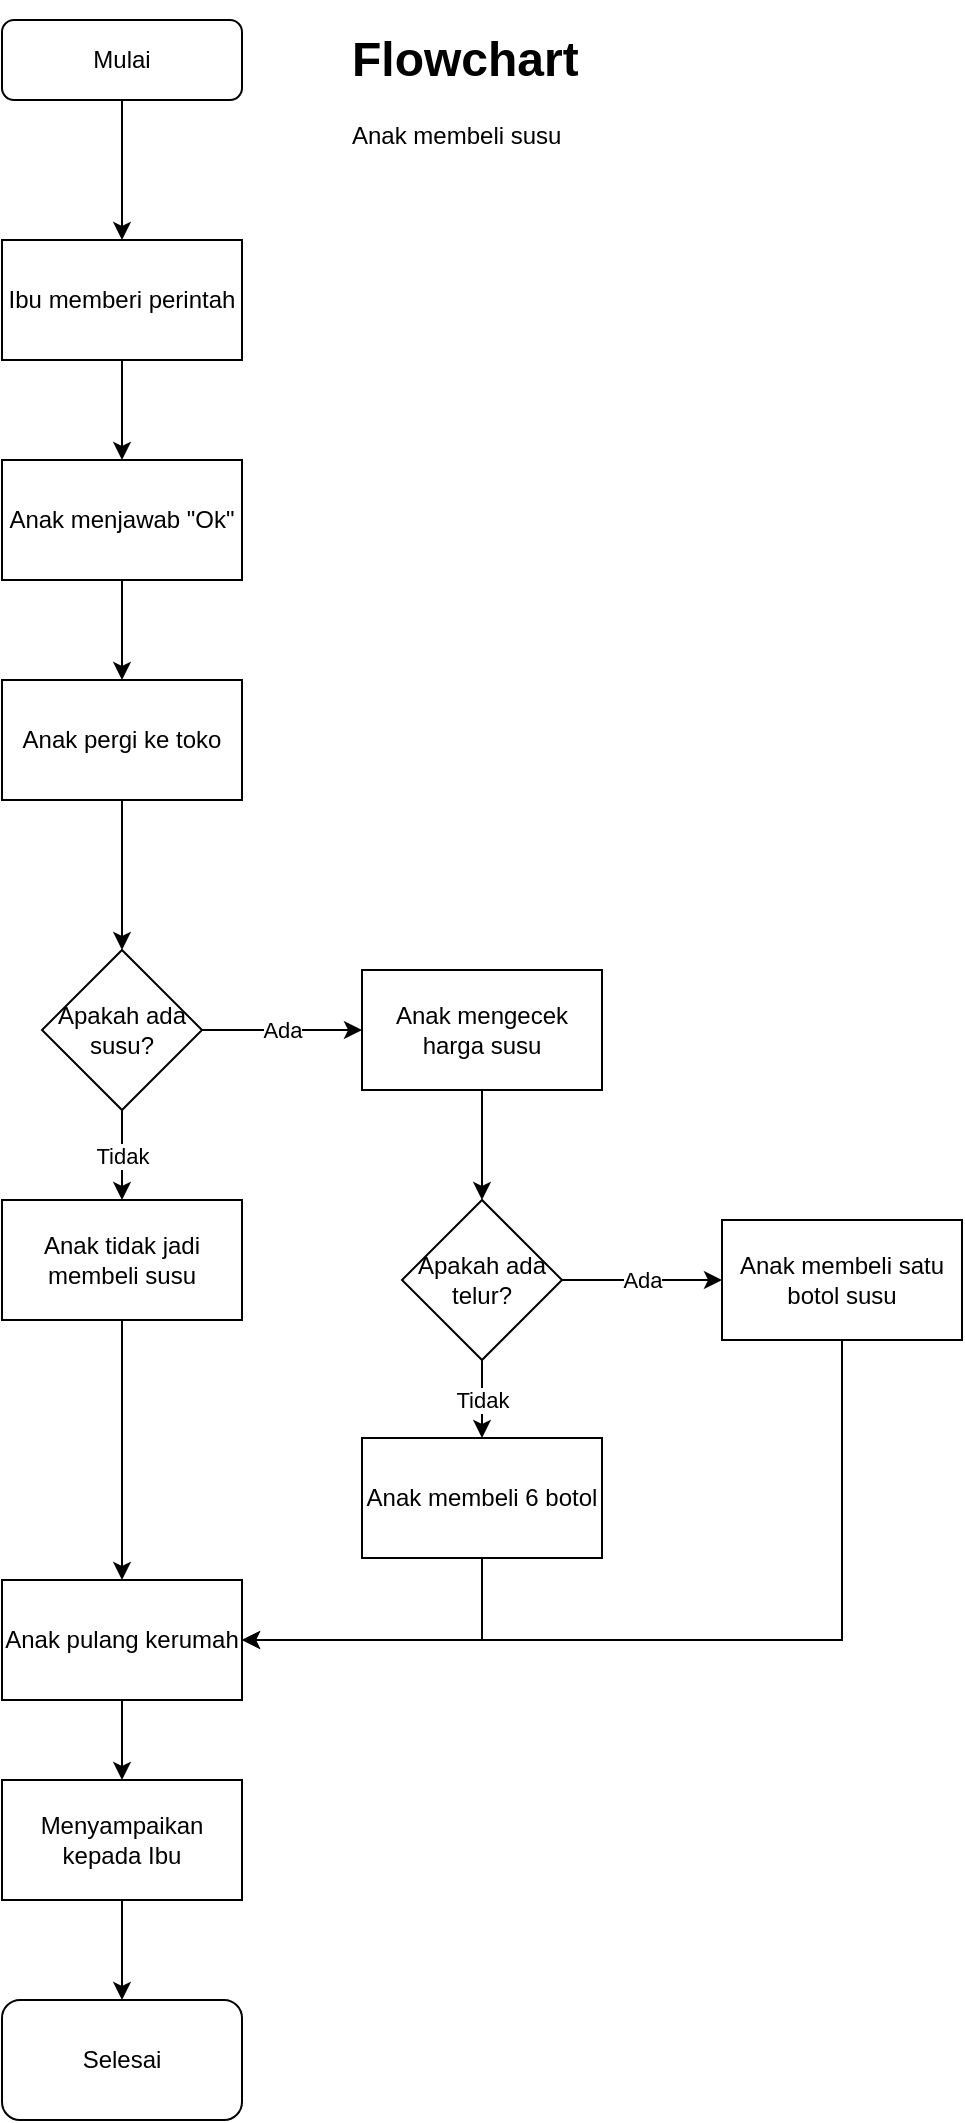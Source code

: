 <mxfile version="14.9.6" type="device" pages="2"><diagram id="C5RBs43oDa-KdzZeNtuy" name="Page-1"><mxGraphModel dx="868" dy="433" grid="1" gridSize="10" guides="1" tooltips="1" connect="1" arrows="1" fold="1" page="1" pageScale="1" pageWidth="827" pageHeight="1169" math="0" shadow="0"><root><mxCell id="WIyWlLk6GJQsqaUBKTNV-0"/><mxCell id="WIyWlLk6GJQsqaUBKTNV-1" parent="WIyWlLk6GJQsqaUBKTNV-0"/><mxCell id="idsEMVkd61rdrbUJtXhO-2" style="edgeStyle=orthogonalEdgeStyle;rounded=0;orthogonalLoop=1;jettySize=auto;html=1;exitX=0.5;exitY=1;exitDx=0;exitDy=0;entryX=0.5;entryY=0;entryDx=0;entryDy=0;" edge="1" parent="WIyWlLk6GJQsqaUBKTNV-1" source="WIyWlLk6GJQsqaUBKTNV-3" target="idsEMVkd61rdrbUJtXhO-9"><mxGeometry relative="1" as="geometry"><mxPoint x="220" y="149" as="targetPoint"/></mxGeometry></mxCell><mxCell id="WIyWlLk6GJQsqaUBKTNV-3" value="Mulai" style="rounded=1;whiteSpace=wrap;html=1;fontSize=12;glass=0;strokeWidth=1;shadow=0;" parent="WIyWlLk6GJQsqaUBKTNV-1" vertex="1"><mxGeometry x="160" y="49" width="120" height="40" as="geometry"/></mxCell><mxCell id="idsEMVkd61rdrbUJtXhO-7" style="edgeStyle=orthogonalEdgeStyle;rounded=0;orthogonalLoop=1;jettySize=auto;html=1;exitX=0.5;exitY=1;exitDx=0;exitDy=0;entryX=0.5;entryY=0;entryDx=0;entryDy=0;" edge="1" parent="WIyWlLk6GJQsqaUBKTNV-1" target="idsEMVkd61rdrbUJtXhO-5"><mxGeometry relative="1" as="geometry"><mxPoint x="220" y="240" as="sourcePoint"/></mxGeometry></mxCell><mxCell id="idsEMVkd61rdrbUJtXhO-8" style="edgeStyle=orthogonalEdgeStyle;rounded=0;orthogonalLoop=1;jettySize=auto;html=1;exitX=0.5;exitY=1;exitDx=0;exitDy=0;" edge="1" parent="WIyWlLk6GJQsqaUBKTNV-1" source="idsEMVkd61rdrbUJtXhO-5"><mxGeometry relative="1" as="geometry"><mxPoint x="220" y="400" as="targetPoint"/></mxGeometry></mxCell><mxCell id="idsEMVkd61rdrbUJtXhO-12" style="edgeStyle=orthogonalEdgeStyle;rounded=0;orthogonalLoop=1;jettySize=auto;html=1;exitX=0.5;exitY=1;exitDx=0;exitDy=0;" edge="1" parent="WIyWlLk6GJQsqaUBKTNV-1" source="idsEMVkd61rdrbUJtXhO-9" target="idsEMVkd61rdrbUJtXhO-10"><mxGeometry relative="1" as="geometry"/></mxCell><mxCell id="idsEMVkd61rdrbUJtXhO-9" value="&lt;span&gt;Ibu memberi perintah&lt;/span&gt;" style="rounded=0;whiteSpace=wrap;html=1;" vertex="1" parent="WIyWlLk6GJQsqaUBKTNV-1"><mxGeometry x="160" y="159" width="120" height="60" as="geometry"/></mxCell><mxCell id="idsEMVkd61rdrbUJtXhO-15" style="edgeStyle=orthogonalEdgeStyle;rounded=0;orthogonalLoop=1;jettySize=auto;html=1;exitX=0.5;exitY=1;exitDx=0;exitDy=0;entryX=0.5;entryY=0;entryDx=0;entryDy=0;" edge="1" parent="WIyWlLk6GJQsqaUBKTNV-1" source="idsEMVkd61rdrbUJtXhO-10" target="idsEMVkd61rdrbUJtXhO-13"><mxGeometry relative="1" as="geometry"/></mxCell><mxCell id="idsEMVkd61rdrbUJtXhO-10" value="&lt;span&gt;Anak menjawab &quot;Ok&quot;&lt;/span&gt;" style="rounded=0;whiteSpace=wrap;html=1;" vertex="1" parent="WIyWlLk6GJQsqaUBKTNV-1"><mxGeometry x="160" y="269" width="120" height="60" as="geometry"/></mxCell><mxCell id="idsEMVkd61rdrbUJtXhO-17" style="edgeStyle=orthogonalEdgeStyle;rounded=0;orthogonalLoop=1;jettySize=auto;html=1;exitX=0.5;exitY=1;exitDx=0;exitDy=0;entryX=0.5;entryY=0;entryDx=0;entryDy=0;" edge="1" parent="WIyWlLk6GJQsqaUBKTNV-1" source="idsEMVkd61rdrbUJtXhO-13" target="idsEMVkd61rdrbUJtXhO-16"><mxGeometry relative="1" as="geometry"/></mxCell><mxCell id="idsEMVkd61rdrbUJtXhO-13" value="Anak pergi ke toko" style="rounded=0;whiteSpace=wrap;html=1;" vertex="1" parent="WIyWlLk6GJQsqaUBKTNV-1"><mxGeometry x="160" y="379" width="120" height="60" as="geometry"/></mxCell><mxCell id="idsEMVkd61rdrbUJtXhO-21" value="Tidak" style="edgeStyle=orthogonalEdgeStyle;rounded=0;orthogonalLoop=1;jettySize=auto;html=1;exitX=0.5;exitY=1;exitDx=0;exitDy=0;entryX=0.5;entryY=0;entryDx=0;entryDy=0;" edge="1" parent="WIyWlLk6GJQsqaUBKTNV-1" source="idsEMVkd61rdrbUJtXhO-16" target="idsEMVkd61rdrbUJtXhO-19"><mxGeometry relative="1" as="geometry"/></mxCell><mxCell id="idsEMVkd61rdrbUJtXhO-23" value="Ada" style="edgeStyle=orthogonalEdgeStyle;rounded=0;orthogonalLoop=1;jettySize=auto;html=1;exitX=1;exitY=0.5;exitDx=0;exitDy=0;entryX=0;entryY=0.5;entryDx=0;entryDy=0;" edge="1" parent="WIyWlLk6GJQsqaUBKTNV-1" source="idsEMVkd61rdrbUJtXhO-16" target="idsEMVkd61rdrbUJtXhO-18"><mxGeometry relative="1" as="geometry"><Array as="points"><mxPoint x="300" y="554"/><mxPoint x="300" y="554"/></Array></mxGeometry></mxCell><mxCell id="idsEMVkd61rdrbUJtXhO-16" value="Apakah ada susu?" style="rhombus;whiteSpace=wrap;html=1;" vertex="1" parent="WIyWlLk6GJQsqaUBKTNV-1"><mxGeometry x="180" y="514" width="80" height="80" as="geometry"/></mxCell><mxCell id="idsEMVkd61rdrbUJtXhO-36" value="" style="edgeStyle=orthogonalEdgeStyle;rounded=0;orthogonalLoop=1;jettySize=auto;html=1;" edge="1" parent="WIyWlLk6GJQsqaUBKTNV-1" source="idsEMVkd61rdrbUJtXhO-18" target="idsEMVkd61rdrbUJtXhO-35"><mxGeometry relative="1" as="geometry"/></mxCell><mxCell id="idsEMVkd61rdrbUJtXhO-18" value="Anak mengecek harga susu" style="rounded=0;whiteSpace=wrap;html=1;" vertex="1" parent="WIyWlLk6GJQsqaUBKTNV-1"><mxGeometry x="340" y="524" width="120" height="60" as="geometry"/></mxCell><mxCell id="idsEMVkd61rdrbUJtXhO-33" style="edgeStyle=orthogonalEdgeStyle;rounded=0;orthogonalLoop=1;jettySize=auto;html=1;exitX=0.5;exitY=1;exitDx=0;exitDy=0;entryX=0.5;entryY=0;entryDx=0;entryDy=0;" edge="1" parent="WIyWlLk6GJQsqaUBKTNV-1" source="idsEMVkd61rdrbUJtXhO-19" target="idsEMVkd61rdrbUJtXhO-31"><mxGeometry relative="1" as="geometry"/></mxCell><mxCell id="idsEMVkd61rdrbUJtXhO-19" value="Anak tidak jadi membeli susu" style="rounded=0;whiteSpace=wrap;html=1;" vertex="1" parent="WIyWlLk6GJQsqaUBKTNV-1"><mxGeometry x="160" y="639" width="120" height="60" as="geometry"/></mxCell><mxCell id="idsEMVkd61rdrbUJtXhO-26" value="&lt;h1&gt;Flowchart&lt;/h1&gt;&lt;p&gt;Anak membeli susu&amp;nbsp;&lt;/p&gt;&lt;p&gt;&lt;br&gt;&lt;/p&gt;" style="text;html=1;strokeColor=none;fillColor=none;spacing=5;spacingTop=-20;whiteSpace=wrap;overflow=hidden;rounded=0;" vertex="1" parent="WIyWlLk6GJQsqaUBKTNV-1"><mxGeometry x="330" y="49" width="190" height="120" as="geometry"/></mxCell><mxCell id="idsEMVkd61rdrbUJtXhO-45" style="edgeStyle=orthogonalEdgeStyle;rounded=0;orthogonalLoop=1;jettySize=auto;html=1;exitX=0.5;exitY=1;exitDx=0;exitDy=0;entryX=1;entryY=0.5;entryDx=0;entryDy=0;" edge="1" parent="WIyWlLk6GJQsqaUBKTNV-1" source="idsEMVkd61rdrbUJtXhO-27" target="idsEMVkd61rdrbUJtXhO-31"><mxGeometry relative="1" as="geometry"/></mxCell><mxCell id="idsEMVkd61rdrbUJtXhO-27" value="Anak membeli satu botol susu" style="rounded=0;whiteSpace=wrap;html=1;" vertex="1" parent="WIyWlLk6GJQsqaUBKTNV-1"><mxGeometry x="520" y="649" width="120" height="60" as="geometry"/></mxCell><mxCell id="idsEMVkd61rdrbUJtXhO-30" value="Selesai" style="rounded=1;whiteSpace=wrap;html=1;" vertex="1" parent="WIyWlLk6GJQsqaUBKTNV-1"><mxGeometry x="160" y="1039" width="120" height="60" as="geometry"/></mxCell><mxCell id="idsEMVkd61rdrbUJtXhO-47" value="" style="edgeStyle=orthogonalEdgeStyle;rounded=0;orthogonalLoop=1;jettySize=auto;html=1;" edge="1" parent="WIyWlLk6GJQsqaUBKTNV-1" source="idsEMVkd61rdrbUJtXhO-31" target="idsEMVkd61rdrbUJtXhO-46"><mxGeometry relative="1" as="geometry"/></mxCell><mxCell id="idsEMVkd61rdrbUJtXhO-31" value="Anak pulang kerumah" style="rounded=0;whiteSpace=wrap;html=1;" vertex="1" parent="WIyWlLk6GJQsqaUBKTNV-1"><mxGeometry x="160" y="829" width="120" height="60" as="geometry"/></mxCell><mxCell id="idsEMVkd61rdrbUJtXhO-37" value="Ada" style="edgeStyle=orthogonalEdgeStyle;rounded=0;orthogonalLoop=1;jettySize=auto;html=1;" edge="1" parent="WIyWlLk6GJQsqaUBKTNV-1" source="idsEMVkd61rdrbUJtXhO-35" target="idsEMVkd61rdrbUJtXhO-27"><mxGeometry relative="1" as="geometry"/></mxCell><mxCell id="idsEMVkd61rdrbUJtXhO-41" value="Tidak" style="edgeStyle=orthogonalEdgeStyle;rounded=0;orthogonalLoop=1;jettySize=auto;html=1;" edge="1" parent="WIyWlLk6GJQsqaUBKTNV-1" source="idsEMVkd61rdrbUJtXhO-35" target="idsEMVkd61rdrbUJtXhO-38"><mxGeometry relative="1" as="geometry"/></mxCell><mxCell id="idsEMVkd61rdrbUJtXhO-35" value="Apakah ada telur?" style="rhombus;whiteSpace=wrap;html=1;rounded=0;" vertex="1" parent="WIyWlLk6GJQsqaUBKTNV-1"><mxGeometry x="360" y="639" width="80" height="80" as="geometry"/></mxCell><mxCell id="idsEMVkd61rdrbUJtXhO-43" style="edgeStyle=orthogonalEdgeStyle;rounded=0;orthogonalLoop=1;jettySize=auto;html=1;exitX=0.5;exitY=1;exitDx=0;exitDy=0;entryX=1;entryY=0.5;entryDx=0;entryDy=0;" edge="1" parent="WIyWlLk6GJQsqaUBKTNV-1" source="idsEMVkd61rdrbUJtXhO-38" target="idsEMVkd61rdrbUJtXhO-31"><mxGeometry relative="1" as="geometry"/></mxCell><mxCell id="idsEMVkd61rdrbUJtXhO-38" value="Anak membeli 6 botol" style="rounded=0;whiteSpace=wrap;html=1;" vertex="1" parent="WIyWlLk6GJQsqaUBKTNV-1"><mxGeometry x="340" y="758" width="120" height="60" as="geometry"/></mxCell><mxCell id="idsEMVkd61rdrbUJtXhO-48" value="" style="edgeStyle=orthogonalEdgeStyle;rounded=0;orthogonalLoop=1;jettySize=auto;html=1;" edge="1" parent="WIyWlLk6GJQsqaUBKTNV-1" source="idsEMVkd61rdrbUJtXhO-46" target="idsEMVkd61rdrbUJtXhO-30"><mxGeometry relative="1" as="geometry"/></mxCell><mxCell id="idsEMVkd61rdrbUJtXhO-46" value="Menyampaikan kepada Ibu" style="rounded=0;whiteSpace=wrap;html=1;" vertex="1" parent="WIyWlLk6GJQsqaUBKTNV-1"><mxGeometry x="160" y="929" width="120" height="60" as="geometry"/></mxCell></root></mxGraphModel></diagram><diagram id="ro3hMc_5ADzimY9ybTFS" name="Benar"><mxGraphModel dx="868" dy="433" grid="1" gridSize="10" guides="1" tooltips="1" connect="1" arrows="1" fold="1" page="1" pageScale="1" pageWidth="850" pageHeight="1100" math="0" shadow="0"><root><mxCell id="Uz16niVmQaghBCJQAfpq-0"/><mxCell id="Uz16niVmQaghBCJQAfpq-1" parent="Uz16niVmQaghBCJQAfpq-0"/><mxCell id="_vGejJO8EKjZeLMJFOpd-0" style="edgeStyle=orthogonalEdgeStyle;rounded=0;orthogonalLoop=1;jettySize=auto;html=1;exitX=0.5;exitY=1;exitDx=0;exitDy=0;entryX=0.5;entryY=0;entryDx=0;entryDy=0;" edge="1" parent="Uz16niVmQaghBCJQAfpq-1" source="_vGejJO8EKjZeLMJFOpd-1" target="_vGejJO8EKjZeLMJFOpd-3"><mxGeometry relative="1" as="geometry"><mxPoint x="220" y="144" as="targetPoint"/></mxGeometry></mxCell><mxCell id="_vGejJO8EKjZeLMJFOpd-1" value="Mulai" style="rounded=1;whiteSpace=wrap;html=1;fontSize=12;glass=0;strokeWidth=1;shadow=0;" vertex="1" parent="Uz16niVmQaghBCJQAfpq-1"><mxGeometry x="160" y="44" width="120" height="40" as="geometry"/></mxCell><mxCell id="_vGejJO8EKjZeLMJFOpd-2" style="edgeStyle=orthogonalEdgeStyle;rounded=0;orthogonalLoop=1;jettySize=auto;html=1;exitX=0.5;exitY=1;exitDx=0;exitDy=0;" edge="1" parent="Uz16niVmQaghBCJQAfpq-1" source="_vGejJO8EKjZeLMJFOpd-3" target="_vGejJO8EKjZeLMJFOpd-5"><mxGeometry relative="1" as="geometry"/></mxCell><mxCell id="_vGejJO8EKjZeLMJFOpd-3" value="&lt;span&gt;Ibu memberi perintah membeli susu dan telur&lt;/span&gt;" style="rounded=0;whiteSpace=wrap;html=1;" vertex="1" parent="Uz16niVmQaghBCJQAfpq-1"><mxGeometry x="160" y="154" width="120" height="60" as="geometry"/></mxCell><mxCell id="_vGejJO8EKjZeLMJFOpd-4" style="edgeStyle=orthogonalEdgeStyle;rounded=0;orthogonalLoop=1;jettySize=auto;html=1;exitX=0.5;exitY=1;exitDx=0;exitDy=0;entryX=0.5;entryY=0;entryDx=0;entryDy=0;" edge="1" parent="Uz16niVmQaghBCJQAfpq-1" source="_vGejJO8EKjZeLMJFOpd-5" target="_vGejJO8EKjZeLMJFOpd-7"><mxGeometry relative="1" as="geometry"/></mxCell><mxCell id="_vGejJO8EKjZeLMJFOpd-5" value="&lt;span&gt;Anak menjawab &quot;Ok&quot;&lt;/span&gt;" style="rounded=0;whiteSpace=wrap;html=1;" vertex="1" parent="Uz16niVmQaghBCJQAfpq-1"><mxGeometry x="160" y="264" width="120" height="60" as="geometry"/></mxCell><mxCell id="_vGejJO8EKjZeLMJFOpd-6" style="edgeStyle=orthogonalEdgeStyle;rounded=0;orthogonalLoop=1;jettySize=auto;html=1;exitX=0.5;exitY=1;exitDx=0;exitDy=0;entryX=0.5;entryY=0;entryDx=0;entryDy=0;" edge="1" parent="Uz16niVmQaghBCJQAfpq-1" source="_vGejJO8EKjZeLMJFOpd-7" target="_vGejJO8EKjZeLMJFOpd-10"><mxGeometry relative="1" as="geometry"/></mxCell><mxCell id="_vGejJO8EKjZeLMJFOpd-7" value="Anak pergi ke toko" style="rounded=0;whiteSpace=wrap;html=1;" vertex="1" parent="Uz16niVmQaghBCJQAfpq-1"><mxGeometry x="160" y="374" width="120" height="60" as="geometry"/></mxCell><mxCell id="_vGejJO8EKjZeLMJFOpd-8" value="Tidak" style="edgeStyle=orthogonalEdgeStyle;rounded=0;orthogonalLoop=1;jettySize=auto;html=1;exitX=0.5;exitY=1;exitDx=0;exitDy=0;entryX=0.5;entryY=0;entryDx=0;entryDy=0;" edge="1" parent="Uz16niVmQaghBCJQAfpq-1" source="_vGejJO8EKjZeLMJFOpd-10" target="_vGejJO8EKjZeLMJFOpd-14"><mxGeometry relative="1" as="geometry"/></mxCell><mxCell id="_vGejJO8EKjZeLMJFOpd-9" value="Ada" style="edgeStyle=orthogonalEdgeStyle;rounded=0;orthogonalLoop=1;jettySize=auto;html=1;exitX=1;exitY=0.5;exitDx=0;exitDy=0;entryX=0;entryY=0.5;entryDx=0;entryDy=0;" edge="1" parent="Uz16niVmQaghBCJQAfpq-1" source="_vGejJO8EKjZeLMJFOpd-10" target="_vGejJO8EKjZeLMJFOpd-12"><mxGeometry relative="1" as="geometry"><Array as="points"><mxPoint x="300" y="549"/><mxPoint x="300" y="549"/></Array></mxGeometry></mxCell><mxCell id="_vGejJO8EKjZeLMJFOpd-10" value="Apakah ada susu?" style="rhombus;whiteSpace=wrap;html=1;" vertex="1" parent="Uz16niVmQaghBCJQAfpq-1"><mxGeometry x="180" y="509" width="80" height="80" as="geometry"/></mxCell><mxCell id="_vGejJO8EKjZeLMJFOpd-11" value="" style="edgeStyle=orthogonalEdgeStyle;rounded=0;orthogonalLoop=1;jettySize=auto;html=1;" edge="1" parent="Uz16niVmQaghBCJQAfpq-1" source="_vGejJO8EKjZeLMJFOpd-12" target="_vGejJO8EKjZeLMJFOpd-23"><mxGeometry relative="1" as="geometry"/></mxCell><mxCell id="_vGejJO8EKjZeLMJFOpd-12" value="Anak mengecek harga susu" style="rounded=0;whiteSpace=wrap;html=1;" vertex="1" parent="Uz16niVmQaghBCJQAfpq-1"><mxGeometry x="340" y="519" width="120" height="60" as="geometry"/></mxCell><mxCell id="_vGejJO8EKjZeLMJFOpd-13" style="edgeStyle=orthogonalEdgeStyle;rounded=0;orthogonalLoop=1;jettySize=auto;html=1;exitX=0.5;exitY=1;exitDx=0;exitDy=0;entryX=0.5;entryY=0;entryDx=0;entryDy=0;" edge="1" parent="Uz16niVmQaghBCJQAfpq-1" source="_vGejJO8EKjZeLMJFOpd-14" target="_vGejJO8EKjZeLMJFOpd-20"><mxGeometry relative="1" as="geometry"/></mxCell><mxCell id="_vGejJO8EKjZeLMJFOpd-14" value="Anak tidak jadi membeli susu" style="rounded=0;whiteSpace=wrap;html=1;" vertex="1" parent="Uz16niVmQaghBCJQAfpq-1"><mxGeometry x="160" y="634" width="120" height="60" as="geometry"/></mxCell><mxCell id="_vGejJO8EKjZeLMJFOpd-15" value="&lt;h1&gt;Flowchart&lt;/h1&gt;&lt;p&gt;Anak membeli susu&amp;nbsp;&lt;/p&gt;&lt;p&gt;&lt;br&gt;&lt;/p&gt;" style="text;html=1;strokeColor=none;fillColor=none;spacing=5;spacingTop=-20;whiteSpace=wrap;overflow=hidden;rounded=0;" vertex="1" parent="Uz16niVmQaghBCJQAfpq-1"><mxGeometry x="330" y="44" width="190" height="120" as="geometry"/></mxCell><mxCell id="_vGejJO8EKjZeLMJFOpd-16" style="edgeStyle=orthogonalEdgeStyle;rounded=0;orthogonalLoop=1;jettySize=auto;html=1;exitX=0.5;exitY=1;exitDx=0;exitDy=0;entryX=1;entryY=0.5;entryDx=0;entryDy=0;" edge="1" parent="Uz16niVmQaghBCJQAfpq-1" source="_vGejJO8EKjZeLMJFOpd-17" target="_vGejJO8EKjZeLMJFOpd-20"><mxGeometry relative="1" as="geometry"/></mxCell><mxCell id="_vGejJO8EKjZeLMJFOpd-17" value="Anak membeli 1 botol susu dan 6 butir telur" style="rounded=0;whiteSpace=wrap;html=1;" vertex="1" parent="Uz16niVmQaghBCJQAfpq-1"><mxGeometry x="520" y="644" width="120" height="60" as="geometry"/></mxCell><mxCell id="_vGejJO8EKjZeLMJFOpd-18" value="Selesai" style="rounded=1;whiteSpace=wrap;html=1;" vertex="1" parent="Uz16niVmQaghBCJQAfpq-1"><mxGeometry x="160" y="1034" width="120" height="60" as="geometry"/></mxCell><mxCell id="_vGejJO8EKjZeLMJFOpd-19" value="" style="edgeStyle=orthogonalEdgeStyle;rounded=0;orthogonalLoop=1;jettySize=auto;html=1;" edge="1" parent="Uz16niVmQaghBCJQAfpq-1" source="_vGejJO8EKjZeLMJFOpd-20" target="_vGejJO8EKjZeLMJFOpd-27"><mxGeometry relative="1" as="geometry"/></mxCell><mxCell id="_vGejJO8EKjZeLMJFOpd-20" value="Anak pulang kerumah" style="rounded=0;whiteSpace=wrap;html=1;" vertex="1" parent="Uz16niVmQaghBCJQAfpq-1"><mxGeometry x="160" y="824" width="120" height="60" as="geometry"/></mxCell><mxCell id="_vGejJO8EKjZeLMJFOpd-21" value="Ada" style="edgeStyle=orthogonalEdgeStyle;rounded=0;orthogonalLoop=1;jettySize=auto;html=1;" edge="1" parent="Uz16niVmQaghBCJQAfpq-1" source="_vGejJO8EKjZeLMJFOpd-23" target="_vGejJO8EKjZeLMJFOpd-17"><mxGeometry relative="1" as="geometry"/></mxCell><mxCell id="_vGejJO8EKjZeLMJFOpd-22" value="Tidak" style="edgeStyle=orthogonalEdgeStyle;rounded=0;orthogonalLoop=1;jettySize=auto;html=1;" edge="1" parent="Uz16niVmQaghBCJQAfpq-1" source="_vGejJO8EKjZeLMJFOpd-23" target="_vGejJO8EKjZeLMJFOpd-25"><mxGeometry relative="1" as="geometry"/></mxCell><mxCell id="_vGejJO8EKjZeLMJFOpd-23" value="Apakah ada telur?" style="rhombus;whiteSpace=wrap;html=1;rounded=0;" vertex="1" parent="Uz16niVmQaghBCJQAfpq-1"><mxGeometry x="360" y="634" width="80" height="80" as="geometry"/></mxCell><mxCell id="_vGejJO8EKjZeLMJFOpd-24" style="edgeStyle=orthogonalEdgeStyle;rounded=0;orthogonalLoop=1;jettySize=auto;html=1;exitX=0.5;exitY=1;exitDx=0;exitDy=0;entryX=1;entryY=0.5;entryDx=0;entryDy=0;" edge="1" parent="Uz16niVmQaghBCJQAfpq-1" source="_vGejJO8EKjZeLMJFOpd-25" target="_vGejJO8EKjZeLMJFOpd-20"><mxGeometry relative="1" as="geometry"/></mxCell><mxCell id="_vGejJO8EKjZeLMJFOpd-25" value="Anak membeli 1 botol susu" style="rounded=0;whiteSpace=wrap;html=1;" vertex="1" parent="Uz16niVmQaghBCJQAfpq-1"><mxGeometry x="340" y="753" width="120" height="60" as="geometry"/></mxCell><mxCell id="_vGejJO8EKjZeLMJFOpd-26" value="" style="edgeStyle=orthogonalEdgeStyle;rounded=0;orthogonalLoop=1;jettySize=auto;html=1;" edge="1" parent="Uz16niVmQaghBCJQAfpq-1" source="_vGejJO8EKjZeLMJFOpd-27" target="_vGejJO8EKjZeLMJFOpd-18"><mxGeometry relative="1" as="geometry"/></mxCell><mxCell id="_vGejJO8EKjZeLMJFOpd-27" value="Menyampaikan kepada Ibu" style="rounded=0;whiteSpace=wrap;html=1;" vertex="1" parent="Uz16niVmQaghBCJQAfpq-1"><mxGeometry x="160" y="924" width="120" height="60" as="geometry"/></mxCell></root></mxGraphModel></diagram></mxfile>